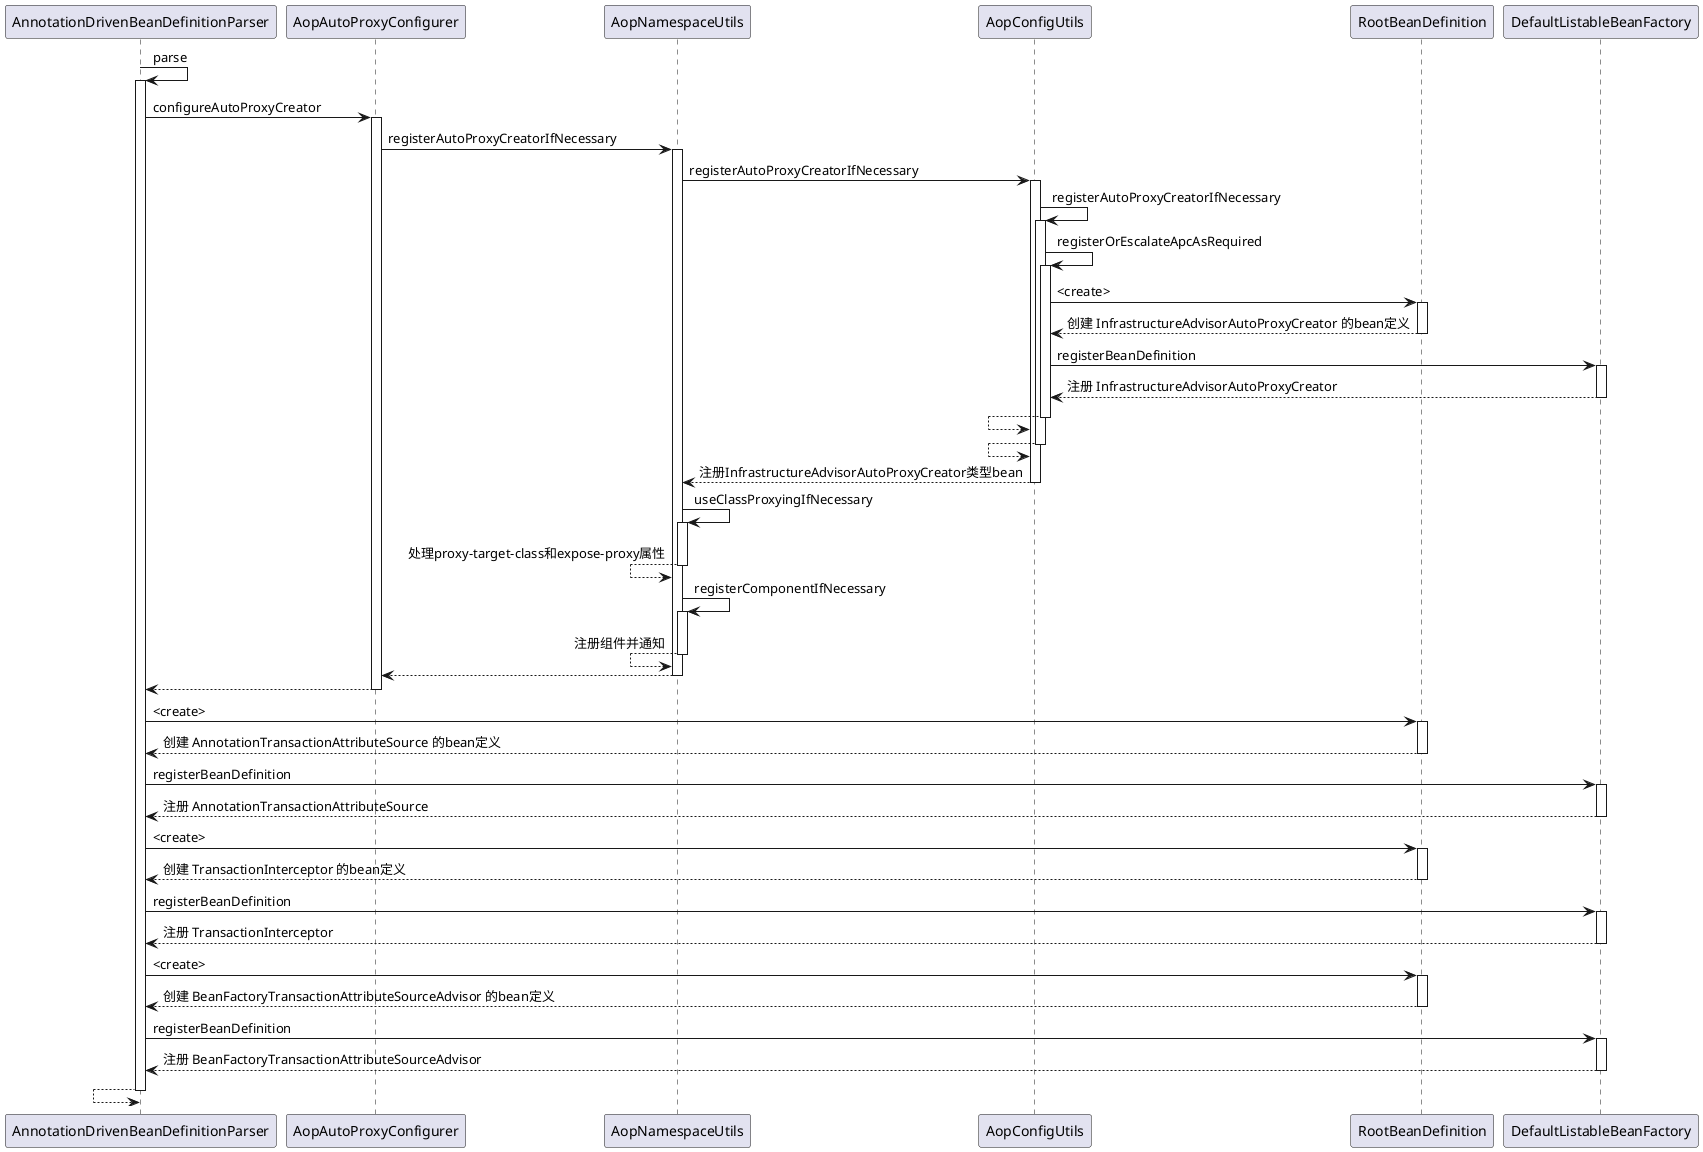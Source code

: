 @startuml

AnnotationDrivenBeanDefinitionParser->AnnotationDrivenBeanDefinitionParser:parse
activate AnnotationDrivenBeanDefinitionParser
    AnnotationDrivenBeanDefinitionParser->AopAutoProxyConfigurer:configureAutoProxyCreator
    activate AopAutoProxyConfigurer
        AopAutoProxyConfigurer->AopNamespaceUtils:registerAutoProxyCreatorIfNecessary
        activate AopNamespaceUtils
            AopNamespaceUtils->AopConfigUtils:registerAutoProxyCreatorIfNecessary
            activate AopConfigUtils
                AopConfigUtils->AopConfigUtils:registerAutoProxyCreatorIfNecessary
                activate AopConfigUtils
                    AopConfigUtils->AopConfigUtils:registerOrEscalateApcAsRequired
                    activate AopConfigUtils
                        AopConfigUtils->RootBeanDefinition:<create>
                        activate RootBeanDefinition
                        AopConfigUtils<--RootBeanDefinition:创建 InfrastructureAdvisorAutoProxyCreator 的bean定义
                        deactivate RootBeanDefinition
                        AopConfigUtils->DefaultListableBeanFactory:registerBeanDefinition
                        activate DefaultListableBeanFactory
                        AopConfigUtils<--DefaultListableBeanFactory:注册 InfrastructureAdvisorAutoProxyCreator
                        deactivate DefaultListableBeanFactory
                    AopConfigUtils<--AopConfigUtils:
                    deactivate AopConfigUtils
                AopConfigUtils<--AopConfigUtils:
                deactivate AopConfigUtils
            AopNamespaceUtils<--AopConfigUtils:注册InfrastructureAdvisorAutoProxyCreator类型bean
            deactivate AopConfigUtils

            AopNamespaceUtils->AopNamespaceUtils: useClassProxyingIfNecessary
            activate AopNamespaceUtils
            AopNamespaceUtils<--AopNamespaceUtils:处理proxy-target-class和expose-proxy属性
            deactivate AopNamespaceUtils

            AopNamespaceUtils->AopNamespaceUtils: registerComponentIfNecessary
            activate AopNamespaceUtils
            AopNamespaceUtils<--AopNamespaceUtils:注册组件并通知
            deactivate AopNamespaceUtils

        AopAutoProxyConfigurer<--AopNamespaceUtils:
        deactivate AopNamespaceUtils
    AnnotationDrivenBeanDefinitionParser<--AopAutoProxyConfigurer:
    deactivate AopAutoProxyConfigurer

    AnnotationDrivenBeanDefinitionParser->RootBeanDefinition:<create>
    activate RootBeanDefinition
    AnnotationDrivenBeanDefinitionParser<--RootBeanDefinition:创建 AnnotationTransactionAttributeSource 的bean定义
    deactivate RootBeanDefinition

    AnnotationDrivenBeanDefinitionParser->DefaultListableBeanFactory:registerBeanDefinition
    activate DefaultListableBeanFactory
    AnnotationDrivenBeanDefinitionParser<--DefaultListableBeanFactory:注册 AnnotationTransactionAttributeSource
    deactivate DefaultListableBeanFactory

    AnnotationDrivenBeanDefinitionParser->RootBeanDefinition:<create>
    activate RootBeanDefinition
    AnnotationDrivenBeanDefinitionParser<--RootBeanDefinition:创建 TransactionInterceptor 的bean定义
    deactivate RootBeanDefinition

    AnnotationDrivenBeanDefinitionParser->DefaultListableBeanFactory:registerBeanDefinition
    activate DefaultListableBeanFactory
    AnnotationDrivenBeanDefinitionParser<--DefaultListableBeanFactory:注册 TransactionInterceptor
    deactivate DefaultListableBeanFactory

    AnnotationDrivenBeanDefinitionParser->RootBeanDefinition:<create>
    activate RootBeanDefinition
    AnnotationDrivenBeanDefinitionParser<--RootBeanDefinition:创建 BeanFactoryTransactionAttributeSourceAdvisor 的bean定义
    deactivate RootBeanDefinition

    AnnotationDrivenBeanDefinitionParser->DefaultListableBeanFactory:registerBeanDefinition
    activate DefaultListableBeanFactory
    AnnotationDrivenBeanDefinitionParser<--DefaultListableBeanFactory:注册 BeanFactoryTransactionAttributeSourceAdvisor
    deactivate DefaultListableBeanFactory

AnnotationDrivenBeanDefinitionParser<--AnnotationDrivenBeanDefinitionParser:
deactivate AnnotationDrivenBeanDefinitionParser

@enduml